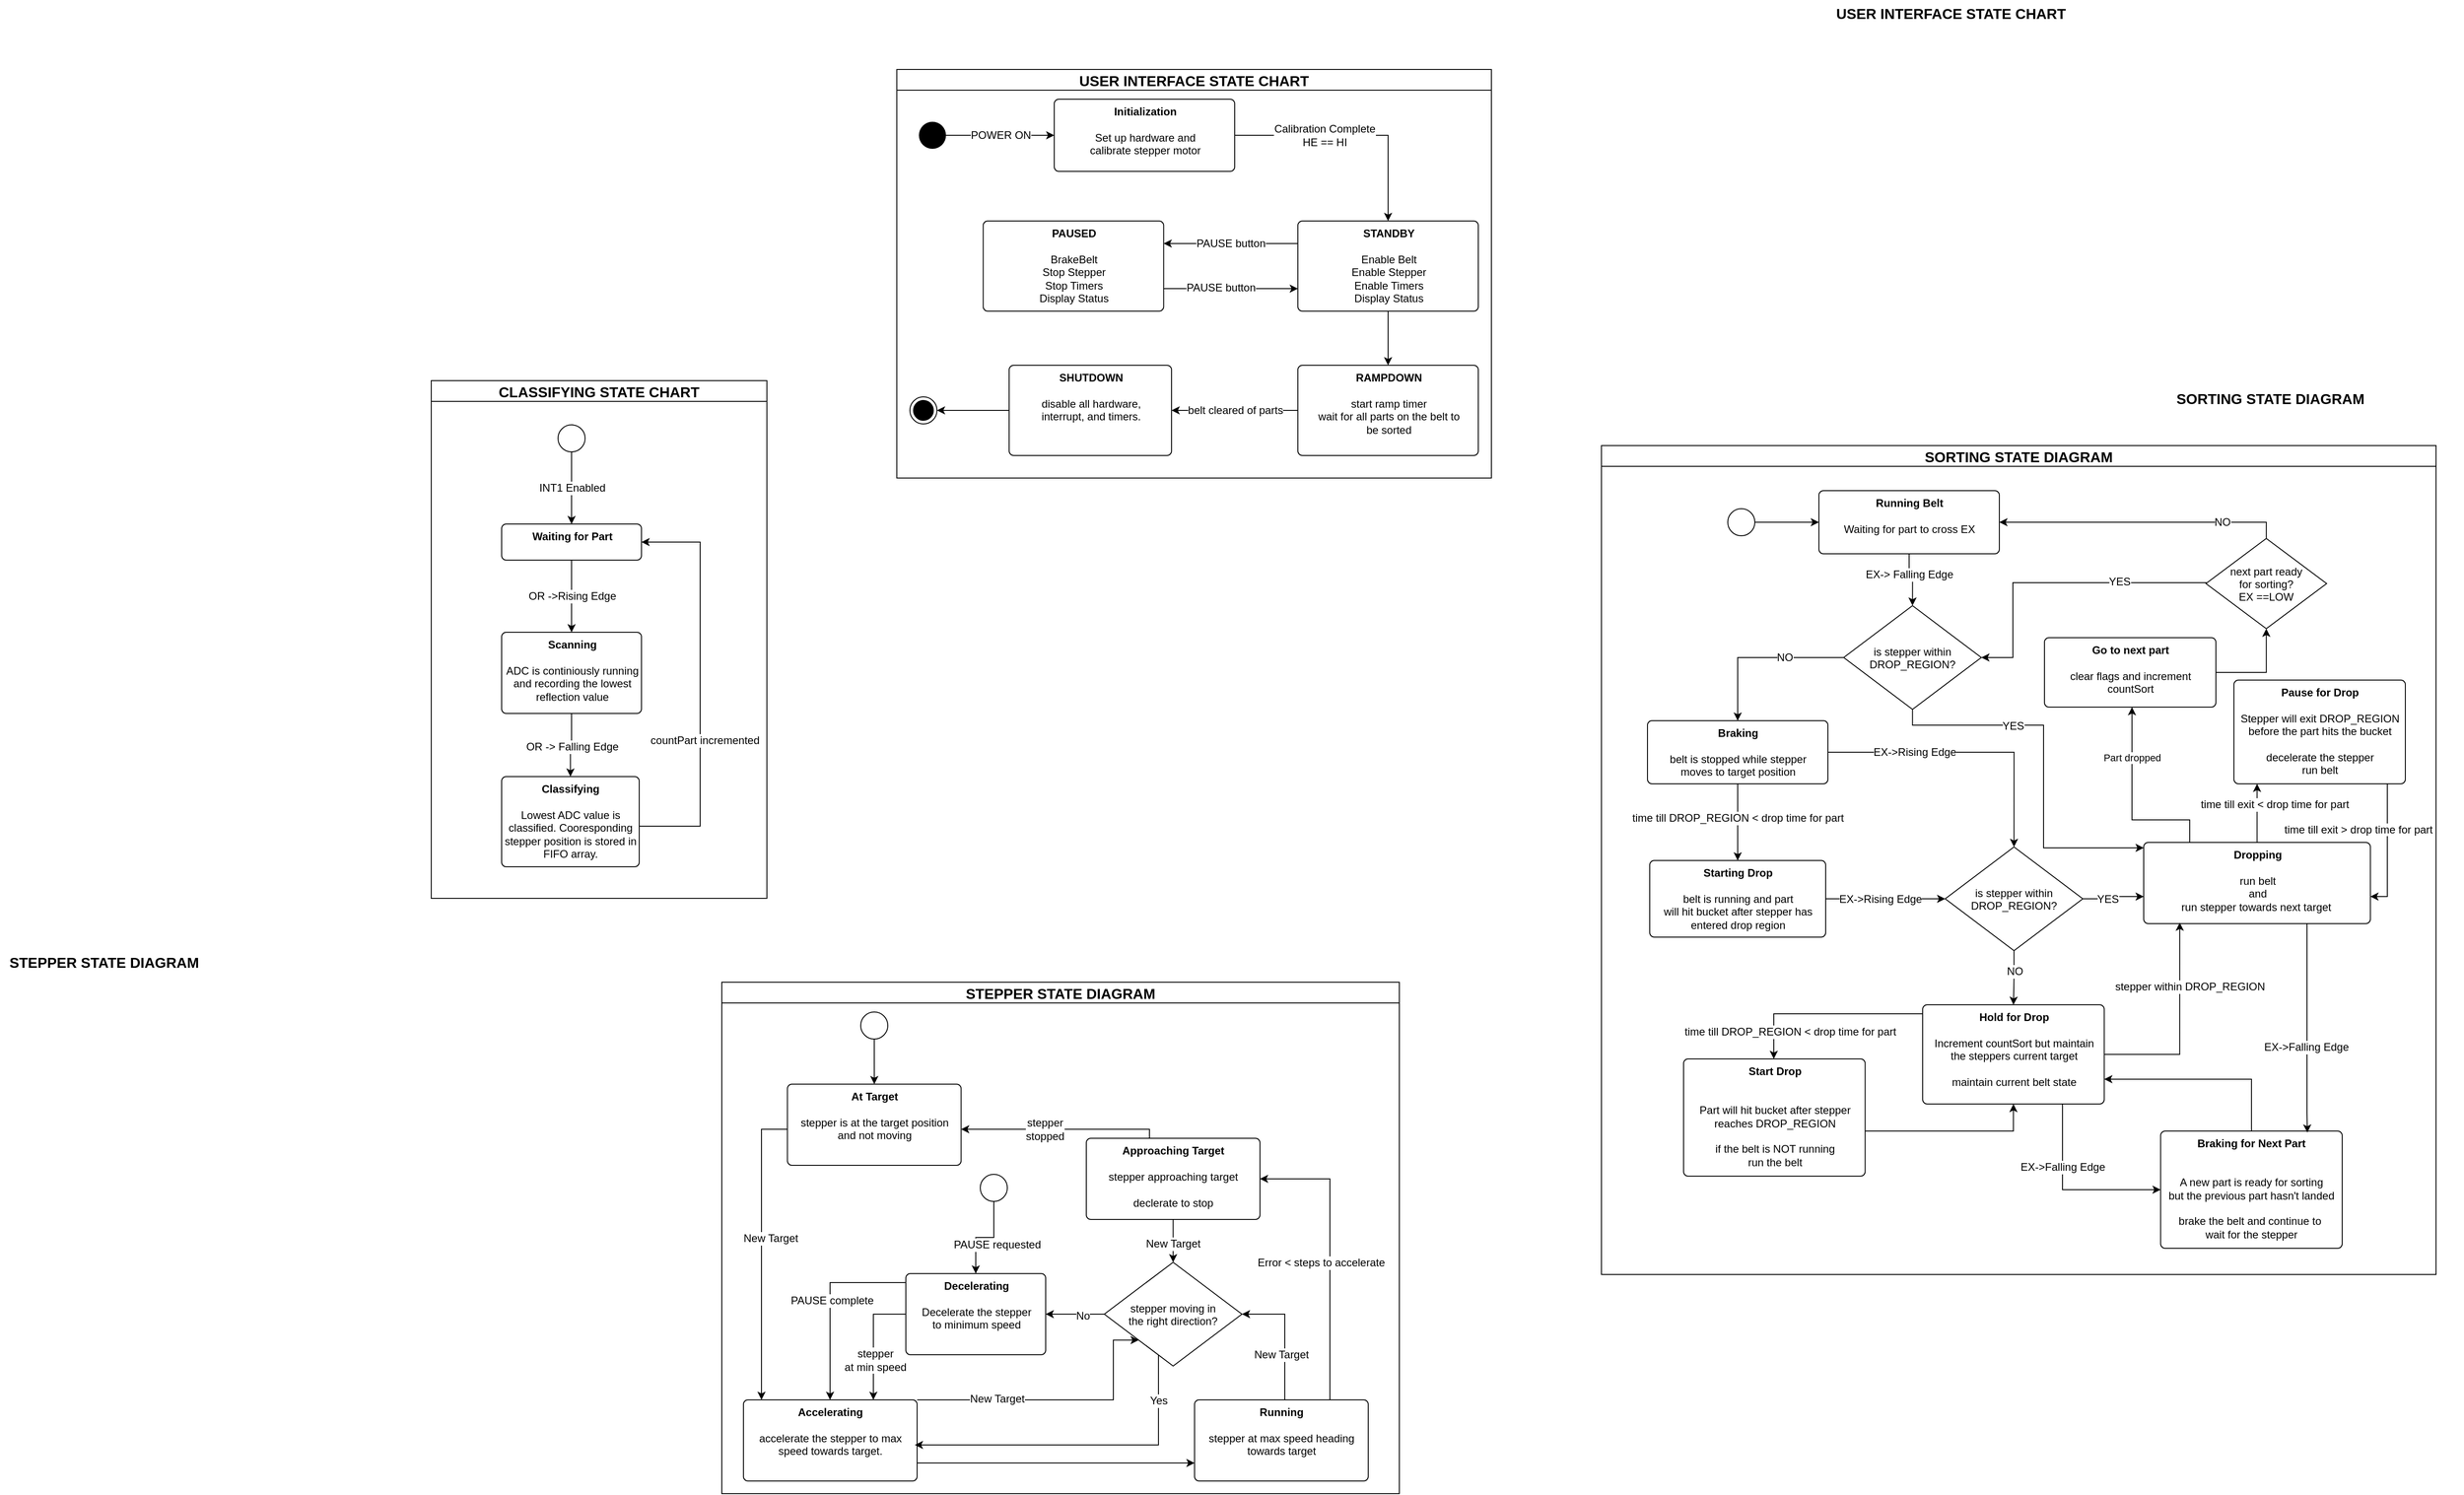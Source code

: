 <mxfile version="20.3.0" type="device"><diagram id="cbW-Xqm2MTzJEoX5FYh4" name="Page-1"><mxGraphModel dx="1887" dy="808" grid="0" gridSize="10" guides="1" tooltips="1" connect="1" arrows="1" fold="1" page="0" pageScale="1" pageWidth="850" pageHeight="1100" math="0" shadow="0"><root><mxCell id="0"/><mxCell id="1" parent="0"/><mxCell id="F-fPk17NP9-ljhCNwi4N-130" value="&lt;b&gt;&lt;font style=&quot;font-size: 16px;&quot;&gt;STEPPER STATE DIAGRAM&lt;/font&gt;&lt;/b&gt;" style="text;html=1;align=center;verticalAlign=middle;resizable=0;points=[];autosize=1;strokeColor=none;fillColor=none;fontSize=12;" parent="1" vertex="1"><mxGeometry x="-909" y="1000" width="230" height="30" as="geometry"/></mxCell><mxCell id="F-fPk17NP9-ljhCNwi4N-131" value="&lt;b&gt;&lt;font style=&quot;font-size: 16px;&quot;&gt;SORTING STATE DIAGRAM&lt;/font&gt;&lt;/b&gt;" style="text;html=1;align=center;verticalAlign=middle;resizable=0;points=[];autosize=1;strokeColor=none;fillColor=none;fontSize=12;" parent="1" vertex="1"><mxGeometry x="1492" y="375" width="230" height="30" as="geometry"/></mxCell><mxCell id="F-fPk17NP9-ljhCNwi4N-132" value="&lt;span style=&quot;font-size: 16px;&quot;&gt;&lt;b&gt;USER INTERFACE STATE CHART&lt;/b&gt;&lt;/span&gt;" style="text;html=1;align=center;verticalAlign=middle;resizable=0;points=[];autosize=1;strokeColor=none;fillColor=none;fontSize=12;" parent="1" vertex="1"><mxGeometry x="1113" y="-52" width="280" height="30" as="geometry"/></mxCell><mxCell id="F-fPk17NP9-ljhCNwi4N-134" value="SORTING STATE DIAGRAM" style="swimlane;fontSize=16;" parent="1" vertex="1"><mxGeometry x="866" y="442" width="925" height="919" as="geometry"/></mxCell><mxCell id="F-fPk17NP9-ljhCNwi4N-11" value="&lt;font style=&quot;font-size: 12px;&quot;&gt;&lt;b&gt;Running Belt&lt;br&gt;&lt;/b&gt;&lt;br&gt;Waiting for part to cross EX&lt;br&gt;&lt;/font&gt;" style="html=1;align=center;verticalAlign=top;rounded=1;absoluteArcSize=1;arcSize=10;dashed=0;" parent="F-fPk17NP9-ljhCNwi4N-134" vertex="1"><mxGeometry x="241" y="50" width="200" height="70" as="geometry"/></mxCell><mxCell id="F-fPk17NP9-ljhCNwi4N-30" value="" style="edgeStyle=orthogonalEdgeStyle;rounded=0;orthogonalLoop=1;jettySize=auto;html=1;fontSize=12;" parent="F-fPk17NP9-ljhCNwi4N-134" source="F-fPk17NP9-ljhCNwi4N-17" target="F-fPk17NP9-ljhCNwi4N-11" edge="1"><mxGeometry relative="1" as="geometry"/></mxCell><mxCell id="F-fPk17NP9-ljhCNwi4N-17" value="" style="ellipse;fillColor=#ffffff;strokeColor=#000000;fontSize=12;" parent="F-fPk17NP9-ljhCNwi4N-134" vertex="1"><mxGeometry x="140" y="70" width="30" height="30" as="geometry"/></mxCell><mxCell id="F-fPk17NP9-ljhCNwi4N-34" value="is stepper within&#10;DROP_REGION?" style="rhombus;fontSize=12;" parent="F-fPk17NP9-ljhCNwi4N-134" vertex="1"><mxGeometry x="268.5" y="177.5" width="152.5" height="115" as="geometry"/></mxCell><mxCell id="F-fPk17NP9-ljhCNwi4N-32" value="" style="edgeStyle=orthogonalEdgeStyle;rounded=0;orthogonalLoop=1;jettySize=auto;html=1;fontSize=12;entryX=0.5;entryY=0;entryDx=0;entryDy=0;" parent="F-fPk17NP9-ljhCNwi4N-134" source="F-fPk17NP9-ljhCNwi4N-11" target="F-fPk17NP9-ljhCNwi4N-34" edge="1"><mxGeometry relative="1" as="geometry"><mxPoint x="341" y="210" as="targetPoint"/></mxGeometry></mxCell><mxCell id="F-fPk17NP9-ljhCNwi4N-33" value="EX-&amp;gt; Falling Edge" style="edgeLabel;html=1;align=center;verticalAlign=middle;resizable=0;points=[];fontSize=12;" parent="F-fPk17NP9-ljhCNwi4N-32" vertex="1" connectable="0"><mxGeometry x="-0.263" relative="1" as="geometry"><mxPoint as="offset"/></mxGeometry></mxCell><mxCell id="F-fPk17NP9-ljhCNwi4N-36" value="&lt;font style=&quot;font-size: 12px;&quot;&gt;&lt;b&gt;Braking&lt;br&gt;&lt;/b&gt;&lt;br&gt;belt is stopped while stepper&lt;br&gt;moves to target position&lt;br&gt;&lt;/font&gt;" style="html=1;align=center;verticalAlign=top;rounded=1;absoluteArcSize=1;arcSize=10;dashed=0;" parent="F-fPk17NP9-ljhCNwi4N-134" vertex="1"><mxGeometry x="51" y="305" width="200" height="70" as="geometry"/></mxCell><mxCell id="F-fPk17NP9-ljhCNwi4N-35" style="edgeStyle=orthogonalEdgeStyle;rounded=0;orthogonalLoop=1;jettySize=auto;html=1;fontSize=12;" parent="F-fPk17NP9-ljhCNwi4N-134" source="F-fPk17NP9-ljhCNwi4N-34" target="F-fPk17NP9-ljhCNwi4N-36" edge="1"><mxGeometry relative="1" as="geometry"><mxPoint x="151" y="330" as="targetPoint"/></mxGeometry></mxCell><mxCell id="F-fPk17NP9-ljhCNwi4N-38" value="NO" style="edgeLabel;html=1;align=center;verticalAlign=middle;resizable=0;points=[];fontSize=12;" parent="F-fPk17NP9-ljhCNwi4N-35" vertex="1" connectable="0"><mxGeometry x="-0.057" y="-1" relative="1" as="geometry"><mxPoint x="23" y="1" as="offset"/></mxGeometry></mxCell><mxCell id="F-fPk17NP9-ljhCNwi4N-40" value="&lt;font style=&quot;font-size: 12px;&quot;&gt;&lt;b&gt;Starting Drop&lt;br&gt;&lt;/b&gt;&lt;br&gt;belt is running and part&lt;br&gt;will hit bucket after stepper has &lt;br&gt;entered drop region&lt;br&gt;&lt;/font&gt;" style="html=1;align=center;verticalAlign=top;rounded=1;absoluteArcSize=1;arcSize=10;dashed=0;" parent="F-fPk17NP9-ljhCNwi4N-134" vertex="1"><mxGeometry x="53.5" y="460" width="195" height="85" as="geometry"/></mxCell><mxCell id="F-fPk17NP9-ljhCNwi4N-41" value="" style="edgeStyle=orthogonalEdgeStyle;rounded=0;orthogonalLoop=1;jettySize=auto;html=1;fontSize=12;" parent="F-fPk17NP9-ljhCNwi4N-134" source="F-fPk17NP9-ljhCNwi4N-36" target="F-fPk17NP9-ljhCNwi4N-40" edge="1"><mxGeometry relative="1" as="geometry"/></mxCell><mxCell id="F-fPk17NP9-ljhCNwi4N-42" value="time till DROP_REGION &amp;lt; drop time for part" style="edgeLabel;html=1;align=center;verticalAlign=middle;resizable=0;points=[];fontSize=12;" parent="F-fPk17NP9-ljhCNwi4N-41" vertex="1" connectable="0"><mxGeometry x="-0.295" y="-1" relative="1" as="geometry"><mxPoint x="1" y="8" as="offset"/></mxGeometry></mxCell><mxCell id="F-fPk17NP9-ljhCNwi4N-43" value="&lt;font style=&quot;font-size: 12px;&quot;&gt;&lt;b&gt;Hold for Drop&lt;br&gt;&lt;/b&gt;&lt;br&gt;Increment countSort but maintain &lt;br&gt;the steppers current target &lt;br&gt;&lt;br&gt;maintain current belt state&lt;br&gt;&lt;br&gt;&lt;/font&gt;" style="html=1;align=center;verticalAlign=top;rounded=1;absoluteArcSize=1;arcSize=10;dashed=0;" parent="F-fPk17NP9-ljhCNwi4N-134" vertex="1"><mxGeometry x="356" y="620" width="201.25" height="110" as="geometry"/></mxCell><mxCell id="F-fPk17NP9-ljhCNwi4N-49" value="" style="edgeStyle=orthogonalEdgeStyle;rounded=0;orthogonalLoop=1;jettySize=auto;html=1;fontSize=12;" parent="F-fPk17NP9-ljhCNwi4N-134" source="F-fPk17NP9-ljhCNwi4N-44" target="F-fPk17NP9-ljhCNwi4N-43" edge="1"><mxGeometry relative="1" as="geometry"/></mxCell><mxCell id="F-fPk17NP9-ljhCNwi4N-52" value="NO" style="edgeLabel;html=1;align=center;verticalAlign=middle;resizable=0;points=[];fontSize=12;" parent="F-fPk17NP9-ljhCNwi4N-49" vertex="1" connectable="0"><mxGeometry x="-0.238" relative="1" as="geometry"><mxPoint as="offset"/></mxGeometry></mxCell><mxCell id="F-fPk17NP9-ljhCNwi4N-44" value="is stepper within&#10;DROP_REGION?" style="rhombus;fontSize=12;" parent="F-fPk17NP9-ljhCNwi4N-134" vertex="1"><mxGeometry x="381" y="445" width="152.5" height="115" as="geometry"/></mxCell><mxCell id="F-fPk17NP9-ljhCNwi4N-45" style="edgeStyle=orthogonalEdgeStyle;rounded=0;orthogonalLoop=1;jettySize=auto;html=1;entryX=0.5;entryY=0;entryDx=0;entryDy=0;fontSize=12;" parent="F-fPk17NP9-ljhCNwi4N-134" source="F-fPk17NP9-ljhCNwi4N-36" target="F-fPk17NP9-ljhCNwi4N-44" edge="1"><mxGeometry relative="1" as="geometry"/></mxCell><mxCell id="F-fPk17NP9-ljhCNwi4N-47" value="EX-&amp;gt;Rising Edge" style="edgeLabel;html=1;align=center;verticalAlign=middle;resizable=0;points=[];fontSize=12;" parent="F-fPk17NP9-ljhCNwi4N-45" vertex="1" connectable="0"><mxGeometry x="-0.522" relative="1" as="geometry"><mxPoint x="21" as="offset"/></mxGeometry></mxCell><mxCell id="F-fPk17NP9-ljhCNwi4N-46" style="edgeStyle=orthogonalEdgeStyle;rounded=0;orthogonalLoop=1;jettySize=auto;html=1;entryX=0;entryY=0.5;entryDx=0;entryDy=0;fontSize=12;" parent="F-fPk17NP9-ljhCNwi4N-134" source="F-fPk17NP9-ljhCNwi4N-40" target="F-fPk17NP9-ljhCNwi4N-44" edge="1"><mxGeometry relative="1" as="geometry"/></mxCell><mxCell id="F-fPk17NP9-ljhCNwi4N-48" value="EX-&amp;gt;Rising Edge" style="edgeLabel;html=1;align=center;verticalAlign=middle;resizable=0;points=[];fontSize=12;" parent="F-fPk17NP9-ljhCNwi4N-46" vertex="1" connectable="0"><mxGeometry x="-0.37" y="-1" relative="1" as="geometry"><mxPoint x="19" y="-1" as="offset"/></mxGeometry></mxCell><mxCell id="XaChqp1LjLDEUtnzcAP9-2" style="edgeStyle=orthogonalEdgeStyle;rounded=0;orthogonalLoop=1;jettySize=auto;html=1;" edge="1" parent="F-fPk17NP9-ljhCNwi4N-134" source="F-fPk17NP9-ljhCNwi4N-50" target="XaChqp1LjLDEUtnzcAP9-1"><mxGeometry relative="1" as="geometry"><Array as="points"><mxPoint x="652" y="415"/><mxPoint x="588" y="415"/></Array></mxGeometry></mxCell><mxCell id="XaChqp1LjLDEUtnzcAP9-4" value="Part dropped" style="edgeLabel;html=1;align=center;verticalAlign=middle;resizable=0;points=[];" vertex="1" connectable="0" parent="XaChqp1LjLDEUtnzcAP9-2"><mxGeometry x="0.61" y="1" relative="1" as="geometry"><mxPoint x="1" y="14" as="offset"/></mxGeometry></mxCell><mxCell id="F-fPk17NP9-ljhCNwi4N-50" value="&lt;font style=&quot;font-size: 12px;&quot;&gt;&lt;b&gt;Dropping&lt;br&gt;&lt;/b&gt;&amp;nbsp;&lt;br&gt;run belt &lt;br&gt;and &lt;br&gt;run stepper towards next target&amp;nbsp;&lt;br&gt;&lt;br&gt;&lt;/font&gt;" style="html=1;align=center;verticalAlign=top;rounded=1;absoluteArcSize=1;arcSize=10;dashed=0;" parent="F-fPk17NP9-ljhCNwi4N-134" vertex="1"><mxGeometry x="601" y="440" width="251.25" height="90" as="geometry"/></mxCell><mxCell id="F-fPk17NP9-ljhCNwi4N-67" style="edgeStyle=orthogonalEdgeStyle;rounded=0;orthogonalLoop=1;jettySize=auto;html=1;fontSize=12;" parent="F-fPk17NP9-ljhCNwi4N-134" source="F-fPk17NP9-ljhCNwi4N-34" target="F-fPk17NP9-ljhCNwi4N-50" edge="1"><mxGeometry relative="1" as="geometry"><Array as="points"><mxPoint x="345" y="310"/><mxPoint x="490" y="310"/><mxPoint x="490" y="446"/></Array></mxGeometry></mxCell><mxCell id="F-fPk17NP9-ljhCNwi4N-68" value="YES" style="edgeLabel;html=1;align=center;verticalAlign=middle;resizable=0;points=[];fontSize=12;" parent="F-fPk17NP9-ljhCNwi4N-67" vertex="1" connectable="0"><mxGeometry x="-0.745" y="-1" relative="1" as="geometry"><mxPoint x="76" as="offset"/></mxGeometry></mxCell><mxCell id="F-fPk17NP9-ljhCNwi4N-54" style="edgeStyle=orthogonalEdgeStyle;rounded=0;orthogonalLoop=1;jettySize=auto;html=1;entryX=0.159;entryY=0.988;entryDx=0;entryDy=0;fontSize=12;entryPerimeter=0;" parent="F-fPk17NP9-ljhCNwi4N-134" source="F-fPk17NP9-ljhCNwi4N-43" target="F-fPk17NP9-ljhCNwi4N-50" edge="1"><mxGeometry relative="1" as="geometry"><Array as="points"><mxPoint x="641" y="675"/></Array></mxGeometry></mxCell><mxCell id="F-fPk17NP9-ljhCNwi4N-55" value="stepper within DROP_REGION" style="edgeLabel;html=1;align=center;verticalAlign=middle;resizable=0;points=[];fontSize=12;" parent="F-fPk17NP9-ljhCNwi4N-54" vertex="1" connectable="0"><mxGeometry x="-0.49" relative="1" as="geometry"><mxPoint x="36" y="-75" as="offset"/></mxGeometry></mxCell><mxCell id="F-fPk17NP9-ljhCNwi4N-51" style="edgeStyle=orthogonalEdgeStyle;rounded=0;orthogonalLoop=1;jettySize=auto;html=1;fontSize=12;" parent="F-fPk17NP9-ljhCNwi4N-134" source="F-fPk17NP9-ljhCNwi4N-44" target="F-fPk17NP9-ljhCNwi4N-50" edge="1"><mxGeometry relative="1" as="geometry"><Array as="points"><mxPoint x="572" y="502"/><mxPoint x="572" y="500"/></Array></mxGeometry></mxCell><mxCell id="F-fPk17NP9-ljhCNwi4N-53" value="YES" style="edgeLabel;html=1;align=center;verticalAlign=middle;resizable=0;points=[];fontSize=12;" parent="F-fPk17NP9-ljhCNwi4N-51" vertex="1" connectable="0"><mxGeometry x="-0.3" y="1" relative="1" as="geometry"><mxPoint x="3" y="1" as="offset"/></mxGeometry></mxCell><mxCell id="F-fPk17NP9-ljhCNwi4N-59" style="edgeStyle=orthogonalEdgeStyle;rounded=0;orthogonalLoop=1;jettySize=auto;html=1;entryX=0.5;entryY=1;entryDx=0;entryDy=0;fontSize=12;" parent="F-fPk17NP9-ljhCNwi4N-134" source="F-fPk17NP9-ljhCNwi4N-56" target="F-fPk17NP9-ljhCNwi4N-43" edge="1"><mxGeometry relative="1" as="geometry"><Array as="points"><mxPoint x="457" y="760"/></Array></mxGeometry></mxCell><mxCell id="F-fPk17NP9-ljhCNwi4N-56" value="&lt;font style=&quot;font-size: 12px;&quot;&gt;&lt;b&gt;Start Drop&lt;br&gt;&lt;/b&gt;&lt;br&gt;&lt;br&gt;Part will hit bucket after stepper&lt;br&gt;reaches DROP_REGION&lt;br&gt;&lt;br&gt;if the belt is NOT running&lt;br&gt;run the belt&lt;br&gt;&lt;/font&gt;" style="html=1;align=center;verticalAlign=top;rounded=1;absoluteArcSize=1;arcSize=10;dashed=0;" parent="F-fPk17NP9-ljhCNwi4N-134" vertex="1"><mxGeometry x="91" y="680" width="201.25" height="130" as="geometry"/></mxCell><mxCell id="F-fPk17NP9-ljhCNwi4N-57" value="" style="edgeStyle=orthogonalEdgeStyle;rounded=0;orthogonalLoop=1;jettySize=auto;html=1;fontSize=12;" parent="F-fPk17NP9-ljhCNwi4N-134" source="F-fPk17NP9-ljhCNwi4N-43" target="F-fPk17NP9-ljhCNwi4N-56" edge="1"><mxGeometry relative="1" as="geometry"><Array as="points"><mxPoint x="191" y="630"/></Array></mxGeometry></mxCell><mxCell id="F-fPk17NP9-ljhCNwi4N-58" value="time till DROP_REGION &amp;lt; drop time for part" style="edgeLabel;html=1;align=center;verticalAlign=middle;resizable=0;points=[];fontSize=12;" parent="F-fPk17NP9-ljhCNwi4N-57" vertex="1" connectable="0"><mxGeometry x="0.182" y="1" relative="1" as="geometry"><mxPoint x="-20" y="19" as="offset"/></mxGeometry></mxCell><mxCell id="F-fPk17NP9-ljhCNwi4N-63" style="edgeStyle=orthogonalEdgeStyle;rounded=0;orthogonalLoop=1;jettySize=auto;html=1;entryX=1;entryY=0.75;entryDx=0;entryDy=0;fontSize=12;" parent="F-fPk17NP9-ljhCNwi4N-134" source="F-fPk17NP9-ljhCNwi4N-60" target="F-fPk17NP9-ljhCNwi4N-43" edge="1"><mxGeometry relative="1" as="geometry"><Array as="points"><mxPoint x="720" y="702"/></Array></mxGeometry></mxCell><mxCell id="F-fPk17NP9-ljhCNwi4N-60" value="&lt;font style=&quot;font-size: 12px;&quot;&gt;&lt;b&gt;Braking for Next Part&lt;br&gt;&lt;/b&gt;&lt;br&gt;&lt;br&gt;A new part is ready for sorting&lt;br&gt;but the previous part hasn't landed&lt;br&gt;&lt;br&gt;brake the belt and continue to&amp;nbsp;&lt;br&gt;wait for the stepper&lt;br&gt;&lt;/font&gt;" style="html=1;align=center;verticalAlign=top;rounded=1;absoluteArcSize=1;arcSize=10;dashed=0;" parent="F-fPk17NP9-ljhCNwi4N-134" vertex="1"><mxGeometry x="619.75" y="760" width="201.25" height="130" as="geometry"/></mxCell><mxCell id="F-fPk17NP9-ljhCNwi4N-61" style="edgeStyle=orthogonalEdgeStyle;rounded=0;orthogonalLoop=1;jettySize=auto;html=1;entryX=0;entryY=0.5;entryDx=0;entryDy=0;fontSize=12;" parent="F-fPk17NP9-ljhCNwi4N-134" source="F-fPk17NP9-ljhCNwi4N-43" target="F-fPk17NP9-ljhCNwi4N-60" edge="1"><mxGeometry relative="1" as="geometry"><Array as="points"><mxPoint x="511" y="825"/></Array></mxGeometry></mxCell><mxCell id="F-fPk17NP9-ljhCNwi4N-62" value="EX-&amp;gt;Falling Edge" style="edgeLabel;html=1;align=center;verticalAlign=middle;resizable=0;points=[];fontSize=12;" parent="F-fPk17NP9-ljhCNwi4N-61" vertex="1" connectable="0"><mxGeometry x="-0.635" relative="1" as="geometry"><mxPoint y="33" as="offset"/></mxGeometry></mxCell><mxCell id="F-fPk17NP9-ljhCNwi4N-65" style="edgeStyle=orthogonalEdgeStyle;rounded=0;orthogonalLoop=1;jettySize=auto;html=1;fontSize=12;entryX=0.808;entryY=0.013;entryDx=0;entryDy=0;entryPerimeter=0;" parent="F-fPk17NP9-ljhCNwi4N-134" source="F-fPk17NP9-ljhCNwi4N-50" target="F-fPk17NP9-ljhCNwi4N-60" edge="1"><mxGeometry relative="1" as="geometry"><mxPoint x="752" y="690" as="targetPoint"/><Array as="points"><mxPoint x="782" y="740"/><mxPoint x="782" y="740"/></Array></mxGeometry></mxCell><mxCell id="F-fPk17NP9-ljhCNwi4N-66" value="EX-&amp;gt;Falling Edge" style="edgeLabel;html=1;align=center;verticalAlign=middle;resizable=0;points=[];fontSize=12;" parent="F-fPk17NP9-ljhCNwi4N-65" vertex="1" connectable="0"><mxGeometry x="0.182" y="-1" relative="1" as="geometry"><mxPoint as="offset"/></mxGeometry></mxCell><mxCell id="F-fPk17NP9-ljhCNwi4N-72" style="edgeStyle=orthogonalEdgeStyle;rounded=0;orthogonalLoop=1;jettySize=auto;html=1;fontSize=12;" parent="F-fPk17NP9-ljhCNwi4N-134" source="F-fPk17NP9-ljhCNwi4N-64" target="F-fPk17NP9-ljhCNwi4N-50" edge="1"><mxGeometry relative="1" as="geometry"><mxPoint x="691" y="470" as="targetPoint"/><Array as="points"><mxPoint x="871" y="500"/></Array></mxGeometry></mxCell><mxCell id="F-fPk17NP9-ljhCNwi4N-64" value="&lt;font style=&quot;font-size: 12px;&quot;&gt;&lt;b&gt;Pause for Drop&lt;br&gt;&lt;/b&gt;&lt;br&gt;Stepper will exit DROP_REGION&lt;br&gt;before the part hits the bucket&lt;br&gt;&lt;br&gt;decelerate the stepper&lt;br&gt;run belt&lt;br&gt;&lt;/font&gt;" style="html=1;align=center;verticalAlign=top;rounded=1;absoluteArcSize=1;arcSize=10;dashed=0;" parent="F-fPk17NP9-ljhCNwi4N-134" vertex="1"><mxGeometry x="701" y="260" width="190" height="115" as="geometry"/></mxCell><mxCell id="F-fPk17NP9-ljhCNwi4N-69" style="edgeStyle=orthogonalEdgeStyle;rounded=0;orthogonalLoop=1;jettySize=auto;html=1;fontSize=12;" parent="F-fPk17NP9-ljhCNwi4N-134" source="F-fPk17NP9-ljhCNwi4N-50" target="F-fPk17NP9-ljhCNwi4N-64" edge="1"><mxGeometry relative="1" as="geometry"><Array as="points"><mxPoint x="727" y="390"/><mxPoint x="727" y="390"/></Array></mxGeometry></mxCell><mxCell id="F-fPk17NP9-ljhCNwi4N-71" value="time till exit &amp;lt; drop time for part" style="edgeLabel;html=1;align=center;verticalAlign=middle;resizable=0;points=[];fontSize=12;" parent="F-fPk17NP9-ljhCNwi4N-69" vertex="1" connectable="0"><mxGeometry x="-0.31" relative="1" as="geometry"><mxPoint x="19" y="-20" as="offset"/></mxGeometry></mxCell><mxCell id="F-fPk17NP9-ljhCNwi4N-76" style="edgeStyle=orthogonalEdgeStyle;rounded=0;orthogonalLoop=1;jettySize=auto;html=1;entryX=1;entryY=0.5;entryDx=0;entryDy=0;fontSize=12;" parent="F-fPk17NP9-ljhCNwi4N-134" source="F-fPk17NP9-ljhCNwi4N-75" target="F-fPk17NP9-ljhCNwi4N-34" edge="1"><mxGeometry relative="1" as="geometry"><Array as="points"><mxPoint x="456" y="152"/><mxPoint x="456" y="235"/></Array></mxGeometry></mxCell><mxCell id="F-fPk17NP9-ljhCNwi4N-77" value="YES" style="edgeLabel;html=1;align=center;verticalAlign=middle;resizable=0;points=[];fontSize=12;" parent="F-fPk17NP9-ljhCNwi4N-76" vertex="1" connectable="0"><mxGeometry x="0.1" relative="1" as="geometry"><mxPoint x="86" y="-1" as="offset"/></mxGeometry></mxCell><mxCell id="F-fPk17NP9-ljhCNwi4N-78" style="edgeStyle=orthogonalEdgeStyle;rounded=0;orthogonalLoop=1;jettySize=auto;html=1;entryX=1;entryY=0.5;entryDx=0;entryDy=0;fontSize=12;" parent="F-fPk17NP9-ljhCNwi4N-134" source="F-fPk17NP9-ljhCNwi4N-75" target="F-fPk17NP9-ljhCNwi4N-11" edge="1"><mxGeometry relative="1" as="geometry"><Array as="points"><mxPoint x="737" y="85"/></Array></mxGeometry></mxCell><mxCell id="F-fPk17NP9-ljhCNwi4N-84" value="NO" style="edgeLabel;html=1;align=center;verticalAlign=middle;resizable=0;points=[];fontSize=12;" parent="F-fPk17NP9-ljhCNwi4N-78" vertex="1" connectable="0"><mxGeometry x="-0.571" relative="1" as="geometry"><mxPoint as="offset"/></mxGeometry></mxCell><mxCell id="F-fPk17NP9-ljhCNwi4N-75" value="next part ready &#10;for sorting?&#10;EX ==LOW" style="rhombus;fontSize=12;" parent="F-fPk17NP9-ljhCNwi4N-134" vertex="1"><mxGeometry x="670" y="103" width="133.75" height="100" as="geometry"/></mxCell><mxCell id="F-fPk17NP9-ljhCNwi4N-81" value="&lt;span style=&quot;color: rgb(0, 0, 0); font-family: Helvetica; font-size: 12px; font-style: normal; font-variant-ligatures: normal; font-variant-caps: normal; font-weight: 400; letter-spacing: normal; orphans: 2; text-align: center; text-indent: 0px; text-transform: none; widows: 2; word-spacing: 0px; -webkit-text-stroke-width: 0px; background-color: rgb(255, 255, 255); text-decoration-thickness: initial; text-decoration-style: initial; text-decoration-color: initial; float: none; display: inline !important;&quot;&gt;time till exit &amp;gt; drop time for part&lt;/span&gt;" style="text;whiteSpace=wrap;html=1;fontSize=12;" parent="F-fPk17NP9-ljhCNwi4N-134" vertex="1"><mxGeometry x="755" y="412" width="200" height="25" as="geometry"/></mxCell><mxCell id="XaChqp1LjLDEUtnzcAP9-6" style="edgeStyle=orthogonalEdgeStyle;rounded=0;orthogonalLoop=1;jettySize=auto;html=1;entryX=0.5;entryY=1;entryDx=0;entryDy=0;" edge="1" parent="F-fPk17NP9-ljhCNwi4N-134" source="XaChqp1LjLDEUtnzcAP9-1" target="F-fPk17NP9-ljhCNwi4N-75"><mxGeometry relative="1" as="geometry"><Array as="points"><mxPoint x="737" y="252"/></Array></mxGeometry></mxCell><mxCell id="XaChqp1LjLDEUtnzcAP9-1" value="&lt;font style=&quot;font-size: 12px;&quot;&gt;&lt;b&gt;Go to next part&lt;br&gt;&lt;/b&gt;&lt;br&gt;clear flags and increment&lt;br&gt;countSort&lt;br&gt;&lt;/font&gt;" style="html=1;align=center;verticalAlign=top;rounded=1;absoluteArcSize=1;arcSize=10;dashed=0;" vertex="1" parent="F-fPk17NP9-ljhCNwi4N-134"><mxGeometry x="491" y="213" width="190" height="77" as="geometry"/></mxCell><mxCell id="F-fPk17NP9-ljhCNwi4N-135" value="USER INTERFACE STATE CHART" style="swimlane;fontSize=16;" parent="1" vertex="1"><mxGeometry x="85" y="25" width="659" height="453" as="geometry"/></mxCell><mxCell id="F-fPk17NP9-ljhCNwi4N-1" value="" style="ellipse;fillColor=#000000;strokeColor=none;" parent="F-fPk17NP9-ljhCNwi4N-135" vertex="1"><mxGeometry x="24.5" y="58" width="30" height="30" as="geometry"/></mxCell><mxCell id="F-fPk17NP9-ljhCNwi4N-2" value="&lt;font style=&quot;font-size: 12px;&quot;&gt;&lt;b&gt;Initialization&lt;/b&gt;&lt;br&gt;&lt;br&gt;Set up hardware and &lt;br&gt;calibrate stepper motor&lt;br&gt;&lt;/font&gt;" style="html=1;align=center;verticalAlign=top;rounded=1;absoluteArcSize=1;arcSize=10;dashed=0;" parent="F-fPk17NP9-ljhCNwi4N-135" vertex="1"><mxGeometry x="174.5" y="33" width="200" height="80" as="geometry"/></mxCell><mxCell id="F-fPk17NP9-ljhCNwi4N-3" style="edgeStyle=orthogonalEdgeStyle;rounded=0;orthogonalLoop=1;jettySize=auto;html=1;fontSize=12;" parent="F-fPk17NP9-ljhCNwi4N-135" source="F-fPk17NP9-ljhCNwi4N-1" target="F-fPk17NP9-ljhCNwi4N-2" edge="1"><mxGeometry relative="1" as="geometry"/></mxCell><mxCell id="F-fPk17NP9-ljhCNwi4N-4" value="POWER ON" style="edgeLabel;html=1;align=center;verticalAlign=middle;resizable=0;points=[];fontSize=12;" parent="F-fPk17NP9-ljhCNwi4N-3" vertex="1" connectable="0"><mxGeometry x="-0.167" relative="1" as="geometry"><mxPoint x="10" as="offset"/></mxGeometry></mxCell><mxCell id="F-fPk17NP9-ljhCNwi4N-6" value="&lt;font style=&quot;font-size: 12px;&quot;&gt;&lt;b&gt;STANDBY&lt;br&gt;&lt;/b&gt;&lt;br&gt;Enable Belt&lt;br&gt;Enable Stepper&lt;br&gt;Enable Timers&lt;br&gt;Display Status&lt;br&gt;&lt;/font&gt;" style="html=1;align=center;verticalAlign=top;rounded=1;absoluteArcSize=1;arcSize=10;dashed=0;" parent="F-fPk17NP9-ljhCNwi4N-135" vertex="1"><mxGeometry x="444.5" y="168" width="200" height="100" as="geometry"/></mxCell><mxCell id="F-fPk17NP9-ljhCNwi4N-7" value="" style="edgeStyle=orthogonalEdgeStyle;rounded=0;orthogonalLoop=1;jettySize=auto;html=1;fontSize=12;" parent="F-fPk17NP9-ljhCNwi4N-135" source="F-fPk17NP9-ljhCNwi4N-2" target="F-fPk17NP9-ljhCNwi4N-6" edge="1"><mxGeometry relative="1" as="geometry"/></mxCell><mxCell id="F-fPk17NP9-ljhCNwi4N-8" value="Calibration Complete&lt;br&gt;HE == HI" style="edgeLabel;html=1;align=center;verticalAlign=middle;resizable=0;points=[];fontSize=12;" parent="F-fPk17NP9-ljhCNwi4N-7" vertex="1" connectable="0"><mxGeometry x="-0.25" relative="1" as="geometry"><mxPoint as="offset"/></mxGeometry></mxCell><mxCell id="F-fPk17NP9-ljhCNwi4N-121" style="edgeStyle=orthogonalEdgeStyle;rounded=0;orthogonalLoop=1;jettySize=auto;html=1;entryX=0;entryY=0.75;entryDx=0;entryDy=0;fontSize=12;" parent="F-fPk17NP9-ljhCNwi4N-135" source="F-fPk17NP9-ljhCNwi4N-118" target="F-fPk17NP9-ljhCNwi4N-6" edge="1"><mxGeometry relative="1" as="geometry"><Array as="points"><mxPoint x="314.5" y="243"/><mxPoint x="314.5" y="243"/></Array></mxGeometry></mxCell><mxCell id="F-fPk17NP9-ljhCNwi4N-122" value="PAUSE button" style="edgeLabel;html=1;align=center;verticalAlign=middle;resizable=0;points=[];fontSize=12;" parent="F-fPk17NP9-ljhCNwi4N-121" vertex="1" connectable="0"><mxGeometry x="-0.161" y="1" relative="1" as="geometry"><mxPoint as="offset"/></mxGeometry></mxCell><mxCell id="F-fPk17NP9-ljhCNwi4N-118" value="&lt;font style=&quot;font-size: 12px;&quot;&gt;&lt;b&gt;PAUSED&lt;br&gt;&lt;/b&gt;&lt;br&gt;BrakeBelt&lt;br&gt;Stop Stepper&lt;br&gt;Stop Timers&lt;br&gt;Display Status&lt;br&gt;&lt;/font&gt;" style="html=1;align=center;verticalAlign=top;rounded=1;absoluteArcSize=1;arcSize=10;dashed=0;" parent="F-fPk17NP9-ljhCNwi4N-135" vertex="1"><mxGeometry x="95.75" y="168" width="200" height="100" as="geometry"/></mxCell><mxCell id="F-fPk17NP9-ljhCNwi4N-119" style="edgeStyle=orthogonalEdgeStyle;rounded=0;orthogonalLoop=1;jettySize=auto;html=1;entryX=1;entryY=0.25;entryDx=0;entryDy=0;fontSize=12;" parent="F-fPk17NP9-ljhCNwi4N-135" source="F-fPk17NP9-ljhCNwi4N-6" target="F-fPk17NP9-ljhCNwi4N-118" edge="1"><mxGeometry relative="1" as="geometry"><Array as="points"><mxPoint x="394.5" y="193"/><mxPoint x="394.5" y="193"/></Array></mxGeometry></mxCell><mxCell id="F-fPk17NP9-ljhCNwi4N-120" value="PAUSE button" style="edgeLabel;html=1;align=center;verticalAlign=middle;resizable=0;points=[];fontSize=12;" parent="F-fPk17NP9-ljhCNwi4N-119" vertex="1" connectable="0"><mxGeometry x="0.273" relative="1" as="geometry"><mxPoint x="20" as="offset"/></mxGeometry></mxCell><mxCell id="F-fPk17NP9-ljhCNwi4N-123" value="&lt;font style=&quot;font-size: 12px;&quot;&gt;&lt;b&gt;RAMPDOWN&lt;br&gt;&lt;/b&gt;&lt;br&gt;start ramp timer&lt;br&gt;wait for all parts on the belt to &lt;br&gt;be sorted&lt;br&gt;&lt;/font&gt;" style="html=1;align=center;verticalAlign=top;rounded=1;absoluteArcSize=1;arcSize=10;dashed=0;" parent="F-fPk17NP9-ljhCNwi4N-135" vertex="1"><mxGeometry x="444.5" y="328" width="200" height="100" as="geometry"/></mxCell><mxCell id="F-fPk17NP9-ljhCNwi4N-124" value="" style="edgeStyle=orthogonalEdgeStyle;rounded=0;orthogonalLoop=1;jettySize=auto;html=1;fontSize=12;" parent="F-fPk17NP9-ljhCNwi4N-135" source="F-fPk17NP9-ljhCNwi4N-6" target="F-fPk17NP9-ljhCNwi4N-123" edge="1"><mxGeometry relative="1" as="geometry"/></mxCell><mxCell id="F-fPk17NP9-ljhCNwi4N-125" value="" style="ellipse;html=1;shape=endState;fillColor=strokeColor;fontSize=12;" parent="F-fPk17NP9-ljhCNwi4N-135" vertex="1"><mxGeometry x="14.5" y="363" width="30" height="30" as="geometry"/></mxCell><mxCell id="F-fPk17NP9-ljhCNwi4N-129" value="" style="edgeStyle=orthogonalEdgeStyle;rounded=0;orthogonalLoop=1;jettySize=auto;html=1;fontSize=12;" parent="F-fPk17NP9-ljhCNwi4N-135" source="F-fPk17NP9-ljhCNwi4N-126" target="F-fPk17NP9-ljhCNwi4N-125" edge="1"><mxGeometry relative="1" as="geometry"/></mxCell><mxCell id="F-fPk17NP9-ljhCNwi4N-126" value="&lt;font style=&quot;font-size: 12px;&quot;&gt;&lt;b&gt;SHUTDOWN&lt;br&gt;&lt;/b&gt;&lt;br&gt;disable all hardware,&lt;br&gt;interrupt, and timers.&lt;br&gt;&lt;br&gt;&lt;/font&gt;" style="html=1;align=center;verticalAlign=top;rounded=1;absoluteArcSize=1;arcSize=10;dashed=0;" parent="F-fPk17NP9-ljhCNwi4N-135" vertex="1"><mxGeometry x="124.5" y="328" width="180" height="100" as="geometry"/></mxCell><mxCell id="F-fPk17NP9-ljhCNwi4N-127" value="" style="edgeStyle=orthogonalEdgeStyle;rounded=0;orthogonalLoop=1;jettySize=auto;html=1;fontSize=12;" parent="F-fPk17NP9-ljhCNwi4N-135" source="F-fPk17NP9-ljhCNwi4N-123" target="F-fPk17NP9-ljhCNwi4N-126" edge="1"><mxGeometry relative="1" as="geometry"/></mxCell><mxCell id="F-fPk17NP9-ljhCNwi4N-128" value="belt cleared of parts" style="edgeLabel;html=1;align=center;verticalAlign=middle;resizable=0;points=[];fontSize=12;" parent="F-fPk17NP9-ljhCNwi4N-127" vertex="1" connectable="0"><mxGeometry x="0.174" y="-1" relative="1" as="geometry"><mxPoint x="12" y="1" as="offset"/></mxGeometry></mxCell><mxCell id="F-fPk17NP9-ljhCNwi4N-136" value="CLASSIFYING STATE CHART" style="swimlane;fontSize=16;" parent="1" vertex="1"><mxGeometry x="-431" y="370" width="372" height="574" as="geometry"/></mxCell><mxCell id="F-fPk17NP9-ljhCNwi4N-13" value="" style="ellipse;fillColor=#ffffff;strokeColor=#000000;fontSize=12;" parent="F-fPk17NP9-ljhCNwi4N-136" vertex="1"><mxGeometry x="140.5" y="49" width="30" height="30" as="geometry"/></mxCell><mxCell id="F-fPk17NP9-ljhCNwi4N-16" value="&lt;font style=&quot;font-size: 12px;&quot;&gt;&lt;b&gt;Waiting for Part&lt;br&gt;&lt;/b&gt;&lt;br&gt;&lt;br&gt;&lt;/font&gt;" style="html=1;align=center;verticalAlign=top;rounded=1;absoluteArcSize=1;arcSize=10;dashed=0;" parent="F-fPk17NP9-ljhCNwi4N-136" vertex="1"><mxGeometry x="78" y="159" width="155" height="40" as="geometry"/></mxCell><mxCell id="F-fPk17NP9-ljhCNwi4N-15" value="" style="edgeStyle=orthogonalEdgeStyle;rounded=0;orthogonalLoop=1;jettySize=auto;html=1;fontSize=12;entryX=0.5;entryY=0;entryDx=0;entryDy=0;" parent="F-fPk17NP9-ljhCNwi4N-136" source="F-fPk17NP9-ljhCNwi4N-13" target="F-fPk17NP9-ljhCNwi4N-16" edge="1"><mxGeometry relative="1" as="geometry"><mxPoint x="155.5" y="119" as="targetPoint"/></mxGeometry></mxCell><mxCell id="F-fPk17NP9-ljhCNwi4N-19" value="INT1 Enabled" style="edgeLabel;html=1;align=center;verticalAlign=middle;resizable=0;points=[];fontSize=12;" parent="F-fPk17NP9-ljhCNwi4N-15" vertex="1" connectable="0"><mxGeometry x="-0.212" relative="1" as="geometry"><mxPoint y="8" as="offset"/></mxGeometry></mxCell><mxCell id="F-fPk17NP9-ljhCNwi4N-20" value="&lt;font style=&quot;font-size: 12px;&quot;&gt;&lt;b&gt;Scanning&lt;br&gt;&lt;/b&gt;&lt;br&gt;ADC is continiously running&lt;br&gt;and recording the lowest&lt;br&gt;reflection value&lt;br&gt;&lt;/font&gt;" style="html=1;align=center;verticalAlign=top;rounded=1;absoluteArcSize=1;arcSize=10;dashed=0;" parent="F-fPk17NP9-ljhCNwi4N-136" vertex="1"><mxGeometry x="78" y="279" width="155" height="90" as="geometry"/></mxCell><mxCell id="F-fPk17NP9-ljhCNwi4N-21" value="" style="edgeStyle=orthogonalEdgeStyle;rounded=0;orthogonalLoop=1;jettySize=auto;html=1;fontSize=12;" parent="F-fPk17NP9-ljhCNwi4N-136" source="F-fPk17NP9-ljhCNwi4N-16" target="F-fPk17NP9-ljhCNwi4N-20" edge="1"><mxGeometry relative="1" as="geometry"/></mxCell><mxCell id="F-fPk17NP9-ljhCNwi4N-22" value="OR -&amp;gt;Rising Edge" style="edgeLabel;html=1;align=center;verticalAlign=middle;resizable=0;points=[];fontSize=12;" parent="F-fPk17NP9-ljhCNwi4N-21" vertex="1" connectable="0"><mxGeometry x="-0.275" y="-1" relative="1" as="geometry"><mxPoint x="1" y="11" as="offset"/></mxGeometry></mxCell><mxCell id="F-fPk17NP9-ljhCNwi4N-26" style="edgeStyle=orthogonalEdgeStyle;rounded=0;orthogonalLoop=1;jettySize=auto;html=1;entryX=1;entryY=0.5;entryDx=0;entryDy=0;fontSize=12;" parent="F-fPk17NP9-ljhCNwi4N-136" source="F-fPk17NP9-ljhCNwi4N-23" target="F-fPk17NP9-ljhCNwi4N-16" edge="1"><mxGeometry relative="1" as="geometry"><Array as="points"><mxPoint x="298" y="494"/><mxPoint x="298" y="179"/></Array></mxGeometry></mxCell><mxCell id="F-fPk17NP9-ljhCNwi4N-27" value="countPart incremented" style="edgeLabel;html=1;align=center;verticalAlign=middle;resizable=0;points=[];fontSize=12;" parent="F-fPk17NP9-ljhCNwi4N-26" vertex="1" connectable="0"><mxGeometry x="-0.66" y="-2" relative="1" as="geometry"><mxPoint x="3" y="-87" as="offset"/></mxGeometry></mxCell><mxCell id="F-fPk17NP9-ljhCNwi4N-23" value="&lt;font style=&quot;font-size: 12px;&quot;&gt;&lt;b&gt;Classifying&lt;br&gt;&lt;/b&gt;&lt;br&gt;Lowest ADC value is&lt;br&gt;classified. Cooresponding&lt;br&gt;stepper position is stored in&lt;br&gt;FIFO array.&lt;br&gt;&lt;/font&gt;" style="html=1;align=center;verticalAlign=top;rounded=1;absoluteArcSize=1;arcSize=10;dashed=0;" parent="F-fPk17NP9-ljhCNwi4N-136" vertex="1"><mxGeometry x="78" y="439" width="152.5" height="100" as="geometry"/></mxCell><mxCell id="F-fPk17NP9-ljhCNwi4N-24" value="" style="edgeStyle=orthogonalEdgeStyle;rounded=0;orthogonalLoop=1;jettySize=auto;html=1;fontSize=12;" parent="F-fPk17NP9-ljhCNwi4N-136" source="F-fPk17NP9-ljhCNwi4N-20" target="F-fPk17NP9-ljhCNwi4N-23" edge="1"><mxGeometry relative="1" as="geometry"/></mxCell><mxCell id="F-fPk17NP9-ljhCNwi4N-25" value="OR -&amp;gt; Falling Edge" style="edgeLabel;html=1;align=center;verticalAlign=middle;resizable=0;points=[];fontSize=12;" parent="F-fPk17NP9-ljhCNwi4N-24" vertex="1" connectable="0"><mxGeometry x="-0.233" relative="1" as="geometry"><mxPoint y="9" as="offset"/></mxGeometry></mxCell><mxCell id="F-fPk17NP9-ljhCNwi4N-137" value="STEPPER STATE DIAGRAM" style="swimlane;fontSize=16;" parent="1" vertex="1"><mxGeometry x="-109" y="1037" width="751" height="567" as="geometry"/></mxCell><mxCell id="F-fPk17NP9-ljhCNwi4N-18" value="" style="ellipse;fillColor=#ffffff;strokeColor=#000000;fontSize=12;" parent="F-fPk17NP9-ljhCNwi4N-137" vertex="1"><mxGeometry x="154" y="33" width="30" height="30" as="geometry"/></mxCell><mxCell id="F-fPk17NP9-ljhCNwi4N-85" value="&lt;font style=&quot;font-size: 12px;&quot;&gt;&lt;b&gt;At Target&lt;br&gt;&lt;/b&gt;&lt;br&gt;stepper is at the target position&lt;br&gt;and not moving&lt;br&gt;&lt;/font&gt;" style="html=1;align=center;verticalAlign=top;rounded=1;absoluteArcSize=1;arcSize=10;dashed=0;" parent="F-fPk17NP9-ljhCNwi4N-137" vertex="1"><mxGeometry x="72.75" y="113" width="192.5" height="90" as="geometry"/></mxCell><mxCell id="F-fPk17NP9-ljhCNwi4N-86" value="" style="edgeStyle=orthogonalEdgeStyle;rounded=0;orthogonalLoop=1;jettySize=auto;html=1;fontSize=12;" parent="F-fPk17NP9-ljhCNwi4N-137" source="F-fPk17NP9-ljhCNwi4N-18" target="F-fPk17NP9-ljhCNwi4N-85" edge="1"><mxGeometry relative="1" as="geometry"/></mxCell><mxCell id="F-fPk17NP9-ljhCNwi4N-87" value="&lt;font style=&quot;font-size: 12px;&quot;&gt;&lt;b&gt;Accelerating&lt;br&gt;&lt;/b&gt;&lt;br&gt;accelerate the stepper to max&lt;br&gt;speed towards target.&lt;br&gt;&lt;/font&gt;" style="html=1;align=center;verticalAlign=top;rounded=1;absoluteArcSize=1;arcSize=10;dashed=0;" parent="F-fPk17NP9-ljhCNwi4N-137" vertex="1"><mxGeometry x="24" y="463" width="192.5" height="90" as="geometry"/></mxCell><mxCell id="F-fPk17NP9-ljhCNwi4N-88" value="" style="edgeStyle=orthogonalEdgeStyle;rounded=0;orthogonalLoop=1;jettySize=auto;html=1;fontSize=12;" parent="F-fPk17NP9-ljhCNwi4N-137" source="F-fPk17NP9-ljhCNwi4N-85" target="F-fPk17NP9-ljhCNwi4N-87" edge="1"><mxGeometry relative="1" as="geometry"><Array as="points"><mxPoint x="44" y="163"/></Array></mxGeometry></mxCell><mxCell id="F-fPk17NP9-ljhCNwi4N-89" value="New Target" style="edgeLabel;html=1;align=center;verticalAlign=middle;resizable=0;points=[];fontSize=12;" parent="F-fPk17NP9-ljhCNwi4N-88" vertex="1" connectable="0"><mxGeometry x="0.144" relative="1" as="geometry"><mxPoint x="10" y="-39" as="offset"/></mxGeometry></mxCell><mxCell id="F-fPk17NP9-ljhCNwi4N-90" value="&lt;font style=&quot;font-size: 12px;&quot;&gt;&lt;b&gt;Running&lt;br&gt;&lt;/b&gt;&lt;br&gt;stepper at max speed heading&lt;br&gt;towards target&lt;br&gt;&lt;/font&gt;" style="html=1;align=center;verticalAlign=top;rounded=1;absoluteArcSize=1;arcSize=10;dashed=0;" parent="F-fPk17NP9-ljhCNwi4N-137" vertex="1"><mxGeometry x="524" y="463" width="192.5" height="90" as="geometry"/></mxCell><mxCell id="F-fPk17NP9-ljhCNwi4N-91" value="" style="edgeStyle=orthogonalEdgeStyle;rounded=0;orthogonalLoop=1;jettySize=auto;html=1;fontSize=12;" parent="F-fPk17NP9-ljhCNwi4N-137" source="F-fPk17NP9-ljhCNwi4N-87" target="F-fPk17NP9-ljhCNwi4N-90" edge="1"><mxGeometry relative="1" as="geometry"><Array as="points"><mxPoint x="234" y="533"/><mxPoint x="234" y="533"/></Array></mxGeometry></mxCell><mxCell id="F-fPk17NP9-ljhCNwi4N-94" value="" style="edgeStyle=orthogonalEdgeStyle;rounded=0;orthogonalLoop=1;jettySize=auto;html=1;fontSize=12;" parent="F-fPk17NP9-ljhCNwi4N-137" source="F-fPk17NP9-ljhCNwi4N-92" target="F-fPk17NP9-ljhCNwi4N-85" edge="1"><mxGeometry relative="1" as="geometry"><Array as="points"><mxPoint x="474" y="163"/></Array></mxGeometry></mxCell><mxCell id="F-fPk17NP9-ljhCNwi4N-95" value="stepper&lt;br&gt;stopped" style="edgeLabel;html=1;align=center;verticalAlign=middle;resizable=0;points=[];fontSize=12;" parent="F-fPk17NP9-ljhCNwi4N-94" vertex="1" connectable="0"><mxGeometry x="0.203" y="-1" relative="1" as="geometry"><mxPoint x="5" y="1" as="offset"/></mxGeometry></mxCell><mxCell id="F-fPk17NP9-ljhCNwi4N-92" value="&lt;font style=&quot;font-size: 12px;&quot;&gt;&lt;b&gt;Approaching Target&lt;br&gt;&lt;/b&gt;&lt;br&gt;stepper approaching target&lt;br&gt;&lt;br&gt;declerate to stop&lt;br&gt;&lt;/font&gt;" style="html=1;align=center;verticalAlign=top;rounded=1;absoluteArcSize=1;arcSize=10;dashed=0;" parent="F-fPk17NP9-ljhCNwi4N-137" vertex="1"><mxGeometry x="404" y="173" width="192.5" height="90" as="geometry"/></mxCell><mxCell id="F-fPk17NP9-ljhCNwi4N-93" style="edgeStyle=orthogonalEdgeStyle;rounded=0;orthogonalLoop=1;jettySize=auto;html=1;fontSize=12;" parent="F-fPk17NP9-ljhCNwi4N-137" source="F-fPk17NP9-ljhCNwi4N-90" target="F-fPk17NP9-ljhCNwi4N-92" edge="1"><mxGeometry relative="1" as="geometry"><Array as="points"><mxPoint x="674" y="218"/></Array></mxGeometry></mxCell><mxCell id="F-fPk17NP9-ljhCNwi4N-117" value="Error &amp;lt; steps to accelerate" style="edgeLabel;html=1;align=center;verticalAlign=middle;resizable=0;points=[];fontSize=12;" parent="F-fPk17NP9-ljhCNwi4N-93" vertex="1" connectable="0"><mxGeometry x="-0.284" y="1" relative="1" as="geometry"><mxPoint x="-9" y="-37" as="offset"/></mxGeometry></mxCell><mxCell id="F-fPk17NP9-ljhCNwi4N-107" style="edgeStyle=orthogonalEdgeStyle;rounded=0;orthogonalLoop=1;jettySize=auto;html=1;fontSize=12;" parent="F-fPk17NP9-ljhCNwi4N-137" source="F-fPk17NP9-ljhCNwi4N-96" edge="1"><mxGeometry relative="1" as="geometry"><mxPoint x="214" y="513" as="targetPoint"/><Array as="points"><mxPoint x="484" y="513"/></Array></mxGeometry></mxCell><mxCell id="F-fPk17NP9-ljhCNwi4N-108" value="Yes" style="edgeLabel;html=1;align=center;verticalAlign=middle;resizable=0;points=[];fontSize=12;" parent="F-fPk17NP9-ljhCNwi4N-107" vertex="1" connectable="0"><mxGeometry x="-0.906" relative="1" as="geometry"><mxPoint y="33" as="offset"/></mxGeometry></mxCell><mxCell id="F-fPk17NP9-ljhCNwi4N-96" value="stepper moving in&#10;the right direction?" style="rhombus;fontSize=12;" parent="F-fPk17NP9-ljhCNwi4N-137" vertex="1"><mxGeometry x="424" y="310.5" width="152.5" height="115" as="geometry"/></mxCell><mxCell id="F-fPk17NP9-ljhCNwi4N-110" style="edgeStyle=orthogonalEdgeStyle;rounded=0;orthogonalLoop=1;jettySize=auto;html=1;entryX=0;entryY=1;entryDx=0;entryDy=0;fontSize=12;" parent="F-fPk17NP9-ljhCNwi4N-137" source="F-fPk17NP9-ljhCNwi4N-87" target="F-fPk17NP9-ljhCNwi4N-96" edge="1"><mxGeometry relative="1" as="geometry"><Array as="points"><mxPoint x="434" y="463"/><mxPoint x="434" y="397"/></Array></mxGeometry></mxCell><mxCell id="F-fPk17NP9-ljhCNwi4N-111" value="New Target" style="edgeLabel;html=1;align=center;verticalAlign=middle;resizable=0;points=[];fontSize=12;" parent="F-fPk17NP9-ljhCNwi4N-110" vertex="1" connectable="0"><mxGeometry x="-0.437" y="1" relative="1" as="geometry"><mxPoint as="offset"/></mxGeometry></mxCell><mxCell id="F-fPk17NP9-ljhCNwi4N-105" style="edgeStyle=orthogonalEdgeStyle;rounded=0;orthogonalLoop=1;jettySize=auto;html=1;entryX=1;entryY=0.5;entryDx=0;entryDy=0;fontSize=12;" parent="F-fPk17NP9-ljhCNwi4N-137" source="F-fPk17NP9-ljhCNwi4N-90" target="F-fPk17NP9-ljhCNwi4N-96" edge="1"><mxGeometry relative="1" as="geometry"><Array as="points"><mxPoint x="624" y="368"/></Array></mxGeometry></mxCell><mxCell id="F-fPk17NP9-ljhCNwi4N-106" value="New Target" style="edgeLabel;html=1;align=center;verticalAlign=middle;resizable=0;points=[];fontSize=12;" parent="F-fPk17NP9-ljhCNwi4N-105" vertex="1" connectable="0"><mxGeometry x="-0.006" y="-1" relative="1" as="geometry"><mxPoint x="-5" y="21" as="offset"/></mxGeometry></mxCell><mxCell id="F-fPk17NP9-ljhCNwi4N-102" style="edgeStyle=orthogonalEdgeStyle;rounded=0;orthogonalLoop=1;jettySize=auto;html=1;entryX=0.5;entryY=0;entryDx=0;entryDy=0;fontSize=12;" parent="F-fPk17NP9-ljhCNwi4N-137" source="F-fPk17NP9-ljhCNwi4N-92" target="F-fPk17NP9-ljhCNwi4N-96" edge="1"><mxGeometry relative="1" as="geometry"><Array as="points"><mxPoint x="500" y="283"/><mxPoint x="500" y="283"/></Array></mxGeometry></mxCell><mxCell id="F-fPk17NP9-ljhCNwi4N-103" value="New Target" style="edgeLabel;html=1;align=center;verticalAlign=middle;resizable=0;points=[];fontSize=12;" parent="F-fPk17NP9-ljhCNwi4N-102" vertex="1" connectable="0"><mxGeometry x="0.139" y="-1" relative="1" as="geometry"><mxPoint as="offset"/></mxGeometry></mxCell><mxCell id="F-fPk17NP9-ljhCNwi4N-99" style="edgeStyle=orthogonalEdgeStyle;rounded=0;orthogonalLoop=1;jettySize=auto;html=1;entryX=0.75;entryY=0;entryDx=0;entryDy=0;fontSize=12;" parent="F-fPk17NP9-ljhCNwi4N-137" source="F-fPk17NP9-ljhCNwi4N-98" target="F-fPk17NP9-ljhCNwi4N-87" edge="1"><mxGeometry relative="1" as="geometry"><Array as="points"><mxPoint x="168" y="368"/><mxPoint x="168" y="463"/></Array></mxGeometry></mxCell><mxCell id="F-fPk17NP9-ljhCNwi4N-100" value="stepper&lt;br&gt;at min speed" style="edgeLabel;html=1;align=center;verticalAlign=middle;resizable=0;points=[];fontSize=12;" parent="F-fPk17NP9-ljhCNwi4N-99" vertex="1" connectable="0"><mxGeometry x="0.325" y="2" relative="1" as="geometry"><mxPoint as="offset"/></mxGeometry></mxCell><mxCell id="F-fPk17NP9-ljhCNwi4N-115" style="edgeStyle=orthogonalEdgeStyle;rounded=0;orthogonalLoop=1;jettySize=auto;html=1;fontSize=12;" parent="F-fPk17NP9-ljhCNwi4N-137" source="F-fPk17NP9-ljhCNwi4N-98" target="F-fPk17NP9-ljhCNwi4N-87" edge="1"><mxGeometry relative="1" as="geometry"><Array as="points"><mxPoint x="120" y="333"/></Array></mxGeometry></mxCell><mxCell id="F-fPk17NP9-ljhCNwi4N-116" value="PAUSE complete" style="edgeLabel;html=1;align=center;verticalAlign=middle;resizable=0;points=[];fontSize=12;" parent="F-fPk17NP9-ljhCNwi4N-115" vertex="1" connectable="0"><mxGeometry x="-0.311" relative="1" as="geometry"><mxPoint x="-9" y="20" as="offset"/></mxGeometry></mxCell><mxCell id="F-fPk17NP9-ljhCNwi4N-98" value="&lt;font style=&quot;font-size: 12px;&quot;&gt;&lt;b&gt;Decelerating&lt;br&gt;&lt;/b&gt;&lt;br&gt;Decelerate the stepper&lt;br&gt;to minimum speed&lt;br&gt;&lt;/font&gt;" style="html=1;align=center;verticalAlign=top;rounded=1;absoluteArcSize=1;arcSize=10;dashed=0;" parent="F-fPk17NP9-ljhCNwi4N-137" vertex="1"><mxGeometry x="204" y="323" width="155" height="90" as="geometry"/></mxCell><mxCell id="F-fPk17NP9-ljhCNwi4N-104" value="" style="edgeStyle=orthogonalEdgeStyle;rounded=0;orthogonalLoop=1;jettySize=auto;html=1;fontSize=12;" parent="F-fPk17NP9-ljhCNwi4N-137" source="F-fPk17NP9-ljhCNwi4N-96" target="F-fPk17NP9-ljhCNwi4N-98" edge="1"><mxGeometry relative="1" as="geometry"/></mxCell><mxCell id="F-fPk17NP9-ljhCNwi4N-109" value="No" style="edgeLabel;html=1;align=center;verticalAlign=middle;resizable=0;points=[];fontSize=12;" parent="F-fPk17NP9-ljhCNwi4N-104" vertex="1" connectable="0"><mxGeometry x="-0.257" y="2" relative="1" as="geometry"><mxPoint as="offset"/></mxGeometry></mxCell><mxCell id="F-fPk17NP9-ljhCNwi4N-113" value="" style="edgeStyle=orthogonalEdgeStyle;rounded=0;orthogonalLoop=1;jettySize=auto;html=1;fontSize=12;" parent="F-fPk17NP9-ljhCNwi4N-137" source="F-fPk17NP9-ljhCNwi4N-112" target="F-fPk17NP9-ljhCNwi4N-98" edge="1"><mxGeometry relative="1" as="geometry"/></mxCell><mxCell id="F-fPk17NP9-ljhCNwi4N-114" value="PAUSE requested" style="edgeLabel;html=1;align=center;verticalAlign=middle;resizable=0;points=[];fontSize=12;" parent="F-fPk17NP9-ljhCNwi4N-113" vertex="1" connectable="0"><mxGeometry x="-0.243" y="1" relative="1" as="geometry"><mxPoint x="2" y="10" as="offset"/></mxGeometry></mxCell><mxCell id="F-fPk17NP9-ljhCNwi4N-112" value="" style="ellipse;fillColor=#ffffff;strokeColor=#000000;fontSize=12;" parent="F-fPk17NP9-ljhCNwi4N-137" vertex="1"><mxGeometry x="286.5" y="213" width="30" height="30" as="geometry"/></mxCell></root></mxGraphModel></diagram></mxfile>